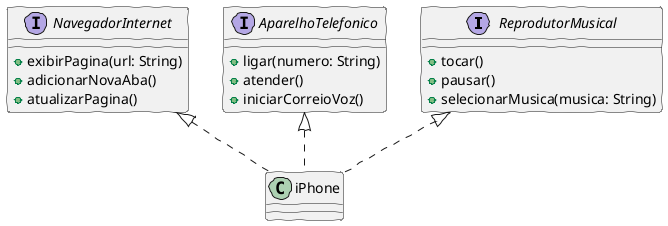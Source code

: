 @startuml
skinparam handwritten true

interface ReprodutorMusical {
  + tocar()
  + pausar()
  + selecionarMusica(musica: String)
}

interface AparelhoTelefonico {
  + ligar(numero: String)
  + atender()
  + iniciarCorreioVoz()
}

interface NavegadorInternet {
  + exibirPagina(url: String)
  + adicionarNovaAba()
  + atualizarPagina()
}

class iPhone {
}

iPhone .up.|> ReprodutorMusical
iPhone .up.|> AparelhoTelefonico
iPhone .up.|> NavegadorInternet

@enduml